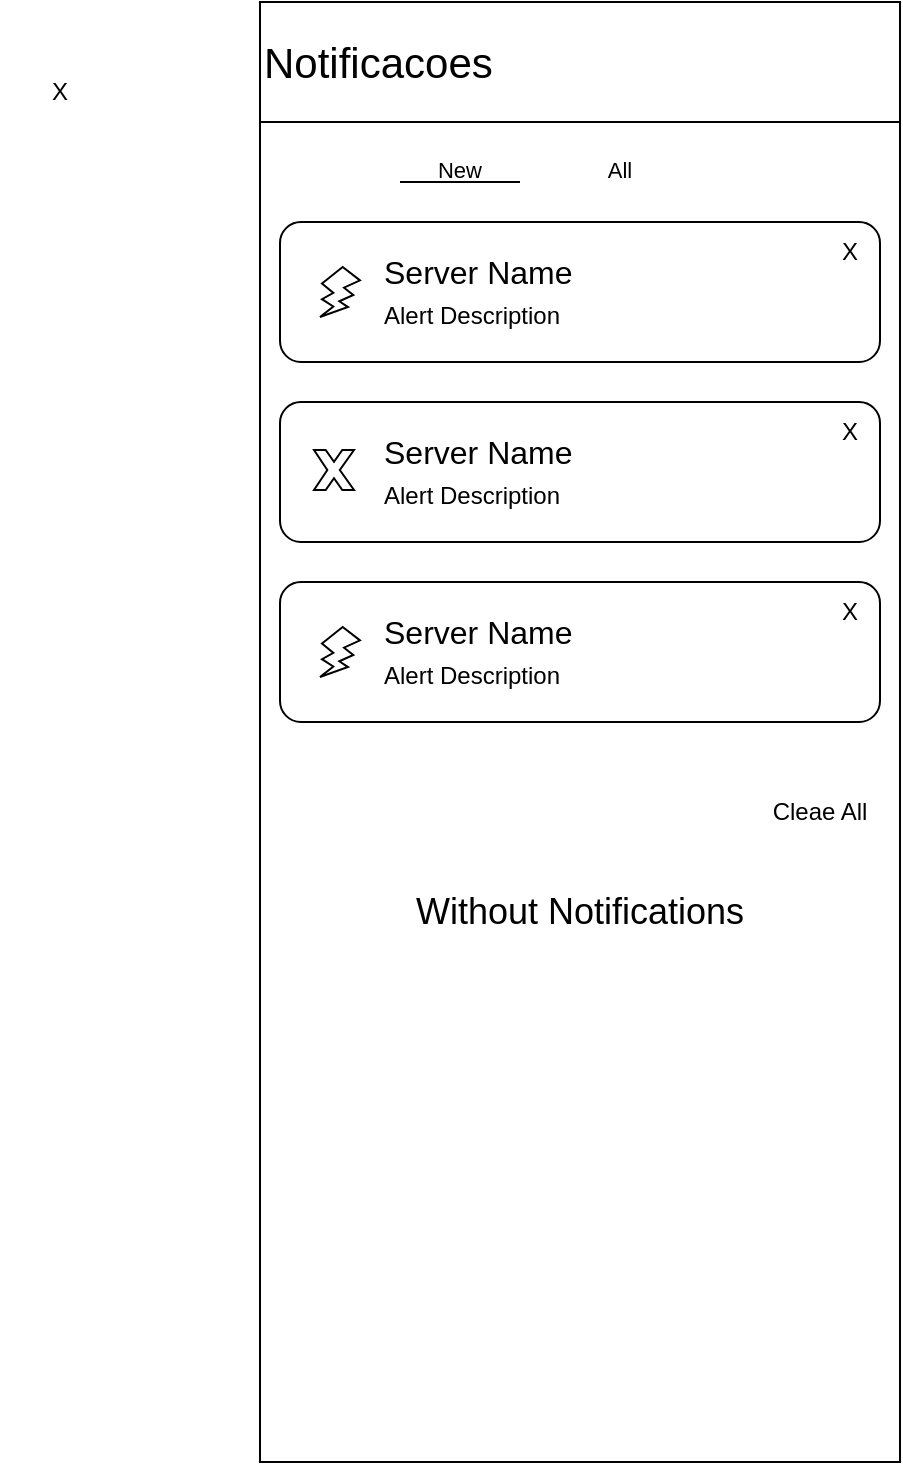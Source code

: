 <mxfile version="15.9.4" type="device"><diagram id="U870_mTQpqJt6gXDP-Ye" name="Page-1"><mxGraphModel dx="1153" dy="634" grid="1" gridSize="10" guides="1" tooltips="1" connect="1" arrows="1" fold="1" page="1" pageScale="1" pageWidth="827" pageHeight="1169" math="0" shadow="0"><root><mxCell id="0"/><mxCell id="1" parent="0"/><mxCell id="lHm2YbbUNzmJII6FAfMu-2" value="" style="rounded=0;whiteSpace=wrap;html=1;" vertex="1" parent="1"><mxGeometry x="500" y="20" width="320" height="730" as="geometry"/></mxCell><mxCell id="lHm2YbbUNzmJII6FAfMu-3" value="&lt;div&gt;&lt;span&gt;&lt;font style=&quot;font-size: 21px&quot;&gt;Notificacoes&lt;/font&gt;&lt;/span&gt;&lt;/div&gt;" style="rounded=0;whiteSpace=wrap;html=1;align=left;" vertex="1" parent="1"><mxGeometry x="500" y="20" width="320" height="60" as="geometry"/></mxCell><mxCell id="lHm2YbbUNzmJII6FAfMu-4" value="" style="rounded=1;whiteSpace=wrap;html=1;fontSize=21;" vertex="1" parent="1"><mxGeometry x="510" y="130" width="300" height="70" as="geometry"/></mxCell><mxCell id="lHm2YbbUNzmJII6FAfMu-5" value="&lt;font style=&quot;font-size: 11px&quot;&gt;New&lt;/font&gt;" style="text;html=1;strokeColor=none;fillColor=none;align=center;verticalAlign=middle;whiteSpace=wrap;rounded=0;fontSize=21;" vertex="1" parent="1"><mxGeometry x="570" y="90" width="60" height="20" as="geometry"/></mxCell><mxCell id="lHm2YbbUNzmJII6FAfMu-6" value="&lt;font style=&quot;font-size: 11px&quot;&gt;All&lt;/font&gt;" style="text;html=1;strokeColor=none;fillColor=none;align=center;verticalAlign=middle;whiteSpace=wrap;rounded=0;fontSize=21;" vertex="1" parent="1"><mxGeometry x="650" y="90" width="60" height="20" as="geometry"/></mxCell><mxCell id="lHm2YbbUNzmJII6FAfMu-7" value="" style="endArrow=none;html=1;rounded=0;fontSize=11;" edge="1" parent="1"><mxGeometry width="50" height="50" relative="1" as="geometry"><mxPoint x="570" y="110" as="sourcePoint"/><mxPoint x="630" y="110" as="targetPoint"/></mxGeometry></mxCell><mxCell id="lHm2YbbUNzmJII6FAfMu-9" value="" style="verticalLabelPosition=bottom;verticalAlign=top;html=1;shape=mxgraph.basic.flash;fontSize=11;" vertex="1" parent="1"><mxGeometry x="530" y="152.5" width="20" height="25" as="geometry"/></mxCell><mxCell id="lHm2YbbUNzmJII6FAfMu-10" value="&lt;font style=&quot;font-size: 16px&quot;&gt;Server Name&lt;/font&gt;" style="text;html=1;strokeColor=none;fillColor=none;align=left;verticalAlign=middle;whiteSpace=wrap;rounded=0;fontSize=11;" vertex="1" parent="1"><mxGeometry x="560" y="140" width="120" height="30" as="geometry"/></mxCell><mxCell id="lHm2YbbUNzmJII6FAfMu-11" value="&lt;font style=&quot;font-size: 12px&quot;&gt;Alert Description&lt;/font&gt;" style="text;html=1;strokeColor=none;fillColor=none;align=left;verticalAlign=middle;whiteSpace=wrap;rounded=0;fontSize=16;" vertex="1" parent="1"><mxGeometry x="560" y="160" width="180" height="30" as="geometry"/></mxCell><mxCell id="lHm2YbbUNzmJII6FAfMu-13" value="" style="rounded=1;whiteSpace=wrap;html=1;fontSize=21;" vertex="1" parent="1"><mxGeometry x="510" y="220" width="300" height="70" as="geometry"/></mxCell><mxCell id="lHm2YbbUNzmJII6FAfMu-15" value="&lt;font style=&quot;font-size: 16px&quot;&gt;Server Name&lt;/font&gt;" style="text;html=1;strokeColor=none;fillColor=none;align=left;verticalAlign=middle;whiteSpace=wrap;rounded=0;fontSize=11;" vertex="1" parent="1"><mxGeometry x="560" y="230" width="120" height="30" as="geometry"/></mxCell><mxCell id="lHm2YbbUNzmJII6FAfMu-16" value="&lt;font style=&quot;font-size: 12px&quot;&gt;Alert Description&lt;/font&gt;" style="text;html=1;strokeColor=none;fillColor=none;align=left;verticalAlign=middle;whiteSpace=wrap;rounded=0;fontSize=16;" vertex="1" parent="1"><mxGeometry x="560" y="250" width="180" height="30" as="geometry"/></mxCell><mxCell id="lHm2YbbUNzmJII6FAfMu-17" value="" style="rounded=1;whiteSpace=wrap;html=1;fontSize=21;" vertex="1" parent="1"><mxGeometry x="510" y="310" width="300" height="70" as="geometry"/></mxCell><mxCell id="lHm2YbbUNzmJII6FAfMu-18" value="" style="verticalLabelPosition=bottom;verticalAlign=top;html=1;shape=mxgraph.basic.flash;fontSize=11;" vertex="1" parent="1"><mxGeometry x="530" y="332.5" width="20" height="25" as="geometry"/></mxCell><mxCell id="lHm2YbbUNzmJII6FAfMu-19" value="&lt;font style=&quot;font-size: 16px&quot;&gt;Server Name&lt;/font&gt;" style="text;html=1;strokeColor=none;fillColor=none;align=left;verticalAlign=middle;whiteSpace=wrap;rounded=0;fontSize=11;" vertex="1" parent="1"><mxGeometry x="560" y="320" width="120" height="30" as="geometry"/></mxCell><mxCell id="lHm2YbbUNzmJII6FAfMu-20" value="&lt;font style=&quot;font-size: 12px&quot;&gt;Alert Description&lt;/font&gt;" style="text;html=1;strokeColor=none;fillColor=none;align=left;verticalAlign=middle;whiteSpace=wrap;rounded=0;fontSize=16;" vertex="1" parent="1"><mxGeometry x="560" y="340" width="180" height="30" as="geometry"/></mxCell><mxCell id="lHm2YbbUNzmJII6FAfMu-21" value="" style="verticalLabelPosition=bottom;verticalAlign=top;html=1;shape=mxgraph.basic.x;fontSize=12;" vertex="1" parent="1"><mxGeometry x="527" y="244" width="20" height="20" as="geometry"/></mxCell><mxCell id="lHm2YbbUNzmJII6FAfMu-23" value="X" style="text;html=1;strokeColor=none;fillColor=none;align=center;verticalAlign=middle;whiteSpace=wrap;rounded=0;fontSize=12;" vertex="1" parent="1"><mxGeometry x="780" y="130" width="30" height="30" as="geometry"/></mxCell><mxCell id="lHm2YbbUNzmJII6FAfMu-24" value="Cleae All" style="text;html=1;strokeColor=none;fillColor=none;align=center;verticalAlign=middle;whiteSpace=wrap;rounded=0;fontSize=12;" vertex="1" parent="1"><mxGeometry x="750" y="410" width="60" height="30" as="geometry"/></mxCell><mxCell id="lHm2YbbUNzmJII6FAfMu-26" value="X" style="text;html=1;strokeColor=none;fillColor=none;align=center;verticalAlign=middle;whiteSpace=wrap;rounded=0;fontSize=12;" vertex="1" parent="1"><mxGeometry x="780" y="310" width="30" height="30" as="geometry"/></mxCell><mxCell id="lHm2YbbUNzmJII6FAfMu-27" value="X" style="text;html=1;strokeColor=none;fillColor=none;align=center;verticalAlign=middle;whiteSpace=wrap;rounded=0;fontSize=12;" vertex="1" parent="1"><mxGeometry x="780" y="220" width="30" height="30" as="geometry"/></mxCell><mxCell id="lHm2YbbUNzmJII6FAfMu-28" value="X" style="text;html=1;strokeColor=none;fillColor=none;align=center;verticalAlign=middle;whiteSpace=wrap;rounded=0;fontSize=12;" vertex="1" parent="1"><mxGeometry x="370" y="50" width="60" height="30" as="geometry"/></mxCell><mxCell id="lHm2YbbUNzmJII6FAfMu-29" value="&lt;font style=&quot;font-size: 18px&quot;&gt;Without Notifications&lt;/font&gt;" style="text;html=1;strokeColor=none;fillColor=none;align=center;verticalAlign=middle;whiteSpace=wrap;rounded=0;fontSize=12;" vertex="1" parent="1"><mxGeometry x="545" y="460" width="230" height="30" as="geometry"/></mxCell></root></mxGraphModel></diagram></mxfile>